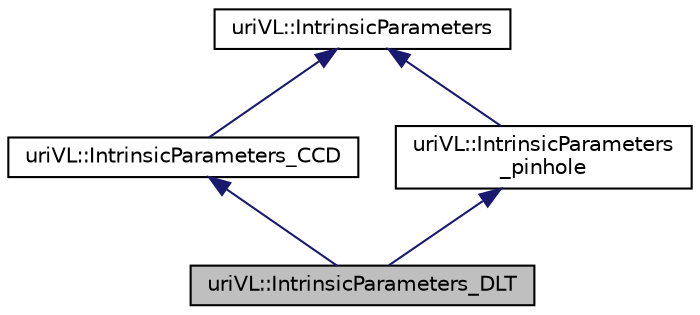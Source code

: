 digraph "uriVL::IntrinsicParameters_DLT"
{
  edge [fontname="Helvetica",fontsize="10",labelfontname="Helvetica",labelfontsize="10"];
  node [fontname="Helvetica",fontsize="10",shape=record];
  Node1 [label="uriVL::IntrinsicParameters_DLT",height=0.2,width=0.4,color="black", fillcolor="grey75", style="filled", fontcolor="black"];
  Node2 -> Node1 [dir="back",color="midnightblue",fontsize="10",style="solid",fontname="Helvetica"];
  Node2 [label="uriVL::IntrinsicParameters_CCD",height=0.2,width=0.4,color="black", fillcolor="white", style="filled",URL="$classuriVL_1_1IntrinsicParameters__CCD.html",tooltip="Implements the IntrinsicParameters_CCD class. "];
  Node3 -> Node2 [dir="back",color="midnightblue",fontsize="10",style="solid",fontname="Helvetica"];
  Node3 [label="uriVL::IntrinsicParameters",height=0.2,width=0.4,color="black", fillcolor="white", style="filled",URL="$classuriVL_1_1IntrinsicParameters.html",tooltip="Parent class for all descriptors of a camera&#39;s intrinsic parameters. "];
  Node4 -> Node1 [dir="back",color="midnightblue",fontsize="10",style="solid",fontname="Helvetica"];
  Node4 [label="uriVL::IntrinsicParameters\l_pinhole",height=0.2,width=0.4,color="black", fillcolor="white", style="filled",URL="$classuriVL_1_1IntrinsicParameters__pinhole.html",tooltip="Implements the IntrinsicParameters_pinhole class. "];
  Node3 -> Node4 [dir="back",color="midnightblue",fontsize="10",style="solid",fontname="Helvetica"];
}
